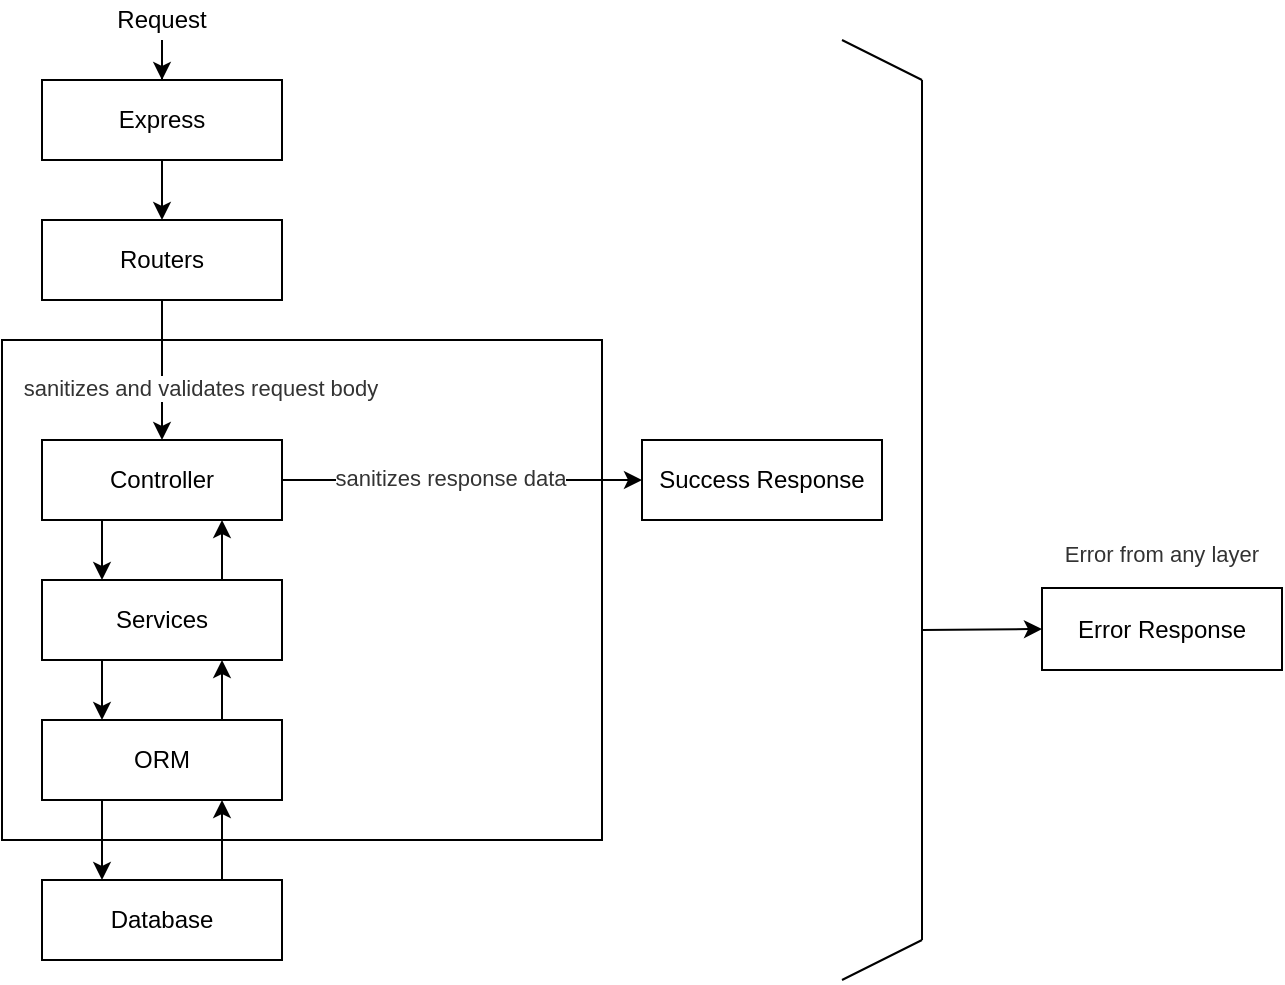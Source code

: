 <mxfile version="14.7.2" type="device"><diagram id="JFw_4Sf_Z6zV407TPIib" name="Page-1"><mxGraphModel dx="788" dy="1373" grid="1" gridSize="10" guides="1" tooltips="1" connect="1" arrows="1" fold="1" page="1" pageScale="1" pageWidth="827" pageHeight="1169" math="0" shadow="0"><root><mxCell id="0"/><mxCell id="1" parent="0"/><mxCell id="cJw833Y9XCiq91IoFzd1-19" value="" style="rounded=0;whiteSpace=wrap;html=1;" vertex="1" parent="1"><mxGeometry x="100" y="400" width="300" height="250" as="geometry"/></mxCell><mxCell id="cJw833Y9XCiq91IoFzd1-8" style="edgeStyle=orthogonalEdgeStyle;rounded=0;orthogonalLoop=1;jettySize=auto;html=1;entryX=0.5;entryY=0;entryDx=0;entryDy=0;" edge="1" parent="1" source="cJw833Y9XCiq91IoFzd1-2" target="cJw833Y9XCiq91IoFzd1-6"><mxGeometry relative="1" as="geometry"/></mxCell><mxCell id="cJw833Y9XCiq91IoFzd1-2" value="Express" style="rounded=0;whiteSpace=wrap;html=1;" vertex="1" parent="1"><mxGeometry x="120" y="270" width="120" height="40" as="geometry"/></mxCell><mxCell id="cJw833Y9XCiq91IoFzd1-21" style="edgeStyle=orthogonalEdgeStyle;rounded=0;orthogonalLoop=1;jettySize=auto;html=1;entryX=0.5;entryY=0;entryDx=0;entryDy=0;exitX=0.5;exitY=1;exitDx=0;exitDy=0;" edge="1" parent="1" source="cJw833Y9XCiq91IoFzd1-6" target="cJw833Y9XCiq91IoFzd1-7"><mxGeometry relative="1" as="geometry"><mxPoint x="180" y="380" as="sourcePoint"/></mxGeometry></mxCell><mxCell id="cJw833Y9XCiq91IoFzd1-29" value="sanitizes and validates request body" style="edgeLabel;html=1;align=center;verticalAlign=middle;resizable=0;points=[];fontColor=#333333;" vertex="1" connectable="0" parent="cJw833Y9XCiq91IoFzd1-21"><mxGeometry x="-0.353" y="1" relative="1" as="geometry"><mxPoint x="18" y="21" as="offset"/></mxGeometry></mxCell><mxCell id="cJw833Y9XCiq91IoFzd1-6" value="Routers" style="rounded=0;whiteSpace=wrap;html=1;" vertex="1" parent="1"><mxGeometry x="120" y="340" width="120" height="40" as="geometry"/></mxCell><mxCell id="cJw833Y9XCiq91IoFzd1-22" style="edgeStyle=orthogonalEdgeStyle;rounded=0;orthogonalLoop=1;jettySize=auto;html=1;entryX=0.25;entryY=0;entryDx=0;entryDy=0;exitX=0.25;exitY=1;exitDx=0;exitDy=0;" edge="1" parent="1" source="cJw833Y9XCiq91IoFzd1-7" target="cJw833Y9XCiq91IoFzd1-13"><mxGeometry relative="1" as="geometry"/></mxCell><mxCell id="cJw833Y9XCiq91IoFzd1-26" style="edgeStyle=orthogonalEdgeStyle;rounded=0;orthogonalLoop=1;jettySize=auto;html=1;entryX=0;entryY=0.5;entryDx=0;entryDy=0;fontColor=#333333;" edge="1" parent="1" source="cJw833Y9XCiq91IoFzd1-7" target="cJw833Y9XCiq91IoFzd1-24"><mxGeometry relative="1" as="geometry"/></mxCell><mxCell id="cJw833Y9XCiq91IoFzd1-27" value="Text" style="edgeLabel;html=1;align=center;verticalAlign=middle;resizable=0;points=[];fontColor=#333333;" vertex="1" connectable="0" parent="cJw833Y9XCiq91IoFzd1-26"><mxGeometry x="0.133" y="-2" relative="1" as="geometry"><mxPoint x="-2" y="-2" as="offset"/></mxGeometry></mxCell><mxCell id="cJw833Y9XCiq91IoFzd1-28" value="Text" style="edgeLabel;html=1;align=center;verticalAlign=middle;resizable=0;points=[];fontColor=#333333;" vertex="1" connectable="0" parent="cJw833Y9XCiq91IoFzd1-26"><mxGeometry x="0.122" y="-2" relative="1" as="geometry"><mxPoint as="offset"/></mxGeometry></mxCell><mxCell id="cJw833Y9XCiq91IoFzd1-30" value="sanitizes response data" style="edgeLabel;html=1;align=center;verticalAlign=middle;resizable=0;points=[];fontColor=#333333;" vertex="1" connectable="0" parent="cJw833Y9XCiq91IoFzd1-26"><mxGeometry x="0.156" y="-3" relative="1" as="geometry"><mxPoint x="-20" y="-4" as="offset"/></mxGeometry></mxCell><mxCell id="cJw833Y9XCiq91IoFzd1-7" value="Controller" style="rounded=0;whiteSpace=wrap;html=1;" vertex="1" parent="1"><mxGeometry x="120" y="450" width="120" height="40" as="geometry"/></mxCell><mxCell id="cJw833Y9XCiq91IoFzd1-23" style="edgeStyle=orthogonalEdgeStyle;rounded=0;orthogonalLoop=1;jettySize=auto;html=1;entryX=0.75;entryY=1;entryDx=0;entryDy=0;fontColor=#333333;exitX=0.75;exitY=0;exitDx=0;exitDy=0;" edge="1" parent="1" source="cJw833Y9XCiq91IoFzd1-13" target="cJw833Y9XCiq91IoFzd1-7"><mxGeometry relative="1" as="geometry"/></mxCell><mxCell id="cJw833Y9XCiq91IoFzd1-32" style="edgeStyle=orthogonalEdgeStyle;rounded=0;orthogonalLoop=1;jettySize=auto;html=1;exitX=0.25;exitY=1;exitDx=0;exitDy=0;entryX=0.25;entryY=0;entryDx=0;entryDy=0;fontColor=#333333;" edge="1" parent="1" source="cJw833Y9XCiq91IoFzd1-13" target="cJw833Y9XCiq91IoFzd1-31"><mxGeometry relative="1" as="geometry"/></mxCell><mxCell id="cJw833Y9XCiq91IoFzd1-13" value="Services" style="rounded=0;whiteSpace=wrap;html=1;" vertex="1" parent="1"><mxGeometry x="120" y="520" width="120" height="40" as="geometry"/></mxCell><mxCell id="cJw833Y9XCiq91IoFzd1-16" style="edgeStyle=orthogonalEdgeStyle;rounded=0;orthogonalLoop=1;jettySize=auto;html=1;entryX=0.5;entryY=0;entryDx=0;entryDy=0;" edge="1" parent="1" source="cJw833Y9XCiq91IoFzd1-15" target="cJw833Y9XCiq91IoFzd1-2"><mxGeometry relative="1" as="geometry"/></mxCell><mxCell id="cJw833Y9XCiq91IoFzd1-15" value="Request" style="text;html=1;strokeColor=none;fillColor=none;align=center;verticalAlign=middle;whiteSpace=wrap;rounded=0;" vertex="1" parent="1"><mxGeometry x="160" y="230" width="40" height="20" as="geometry"/></mxCell><mxCell id="cJw833Y9XCiq91IoFzd1-24" value="Success Response" style="rounded=0;whiteSpace=wrap;html=1;" vertex="1" parent="1"><mxGeometry x="420" y="450" width="120" height="40" as="geometry"/></mxCell><mxCell id="cJw833Y9XCiq91IoFzd1-33" style="edgeStyle=orthogonalEdgeStyle;rounded=0;orthogonalLoop=1;jettySize=auto;html=1;exitX=0.75;exitY=0;exitDx=0;exitDy=0;entryX=0.75;entryY=1;entryDx=0;entryDy=0;fontColor=#333333;" edge="1" parent="1" source="cJw833Y9XCiq91IoFzd1-31" target="cJw833Y9XCiq91IoFzd1-13"><mxGeometry relative="1" as="geometry"/></mxCell><mxCell id="cJw833Y9XCiq91IoFzd1-36" style="edgeStyle=orthogonalEdgeStyle;rounded=0;orthogonalLoop=1;jettySize=auto;html=1;exitX=0.25;exitY=1;exitDx=0;exitDy=0;entryX=0.25;entryY=0;entryDx=0;entryDy=0;fontSize=14;fontColor=#333333;" edge="1" parent="1" source="cJw833Y9XCiq91IoFzd1-31" target="cJw833Y9XCiq91IoFzd1-35"><mxGeometry relative="1" as="geometry"/></mxCell><mxCell id="cJw833Y9XCiq91IoFzd1-31" value="ORM" style="rounded=0;whiteSpace=wrap;html=1;" vertex="1" parent="1"><mxGeometry x="120" y="590" width="120" height="40" as="geometry"/></mxCell><mxCell id="cJw833Y9XCiq91IoFzd1-37" style="edgeStyle=orthogonalEdgeStyle;rounded=0;orthogonalLoop=1;jettySize=auto;html=1;exitX=0.75;exitY=0;exitDx=0;exitDy=0;entryX=0.75;entryY=1;entryDx=0;entryDy=0;fontSize=14;fontColor=#333333;" edge="1" parent="1" source="cJw833Y9XCiq91IoFzd1-35" target="cJw833Y9XCiq91IoFzd1-31"><mxGeometry relative="1" as="geometry"/></mxCell><mxCell id="cJw833Y9XCiq91IoFzd1-35" value="Database" style="rounded=0;whiteSpace=wrap;html=1;" vertex="1" parent="1"><mxGeometry x="120" y="670" width="120" height="40" as="geometry"/></mxCell><mxCell id="cJw833Y9XCiq91IoFzd1-40" value="Error Response" style="rounded=0;whiteSpace=wrap;html=1;" vertex="1" parent="1"><mxGeometry x="620" y="524" width="120" height="41" as="geometry"/></mxCell><mxCell id="cJw833Y9XCiq91IoFzd1-43" value="Error from any layer" style="text;html=1;strokeColor=none;fillColor=none;align=center;verticalAlign=middle;whiteSpace=wrap;rounded=0;fontSize=11;fontColor=#333333;" vertex="1" parent="1"><mxGeometry x="625" y="497" width="110" height="20" as="geometry"/></mxCell><mxCell id="cJw833Y9XCiq91IoFzd1-44" value="" style="endArrow=none;html=1;fontSize=11;fontColor=#333333;" edge="1" parent="1"><mxGeometry width="50" height="50" relative="1" as="geometry"><mxPoint x="560" y="700" as="sourcePoint"/><mxPoint x="560" y="270" as="targetPoint"/></mxGeometry></mxCell><mxCell id="cJw833Y9XCiq91IoFzd1-46" value="" style="endArrow=none;html=1;fontSize=11;fontColor=#333333;" edge="1" parent="1"><mxGeometry width="50" height="50" relative="1" as="geometry"><mxPoint x="520" y="720" as="sourcePoint"/><mxPoint x="560" y="700" as="targetPoint"/></mxGeometry></mxCell><mxCell id="cJw833Y9XCiq91IoFzd1-47" value="" style="endArrow=none;html=1;fontSize=11;fontColor=#333333;" edge="1" parent="1"><mxGeometry width="50" height="50" relative="1" as="geometry"><mxPoint x="520" y="250" as="sourcePoint"/><mxPoint x="560" y="270" as="targetPoint"/></mxGeometry></mxCell><mxCell id="cJw833Y9XCiq91IoFzd1-48" value="" style="endArrow=classic;html=1;fontSize=11;fontColor=#333333;entryX=0;entryY=0.5;entryDx=0;entryDy=0;" edge="1" parent="1" target="cJw833Y9XCiq91IoFzd1-40"><mxGeometry width="50" height="50" relative="1" as="geometry"><mxPoint x="560" y="545" as="sourcePoint"/><mxPoint x="370" y="380" as="targetPoint"/></mxGeometry></mxCell></root></mxGraphModel></diagram></mxfile>